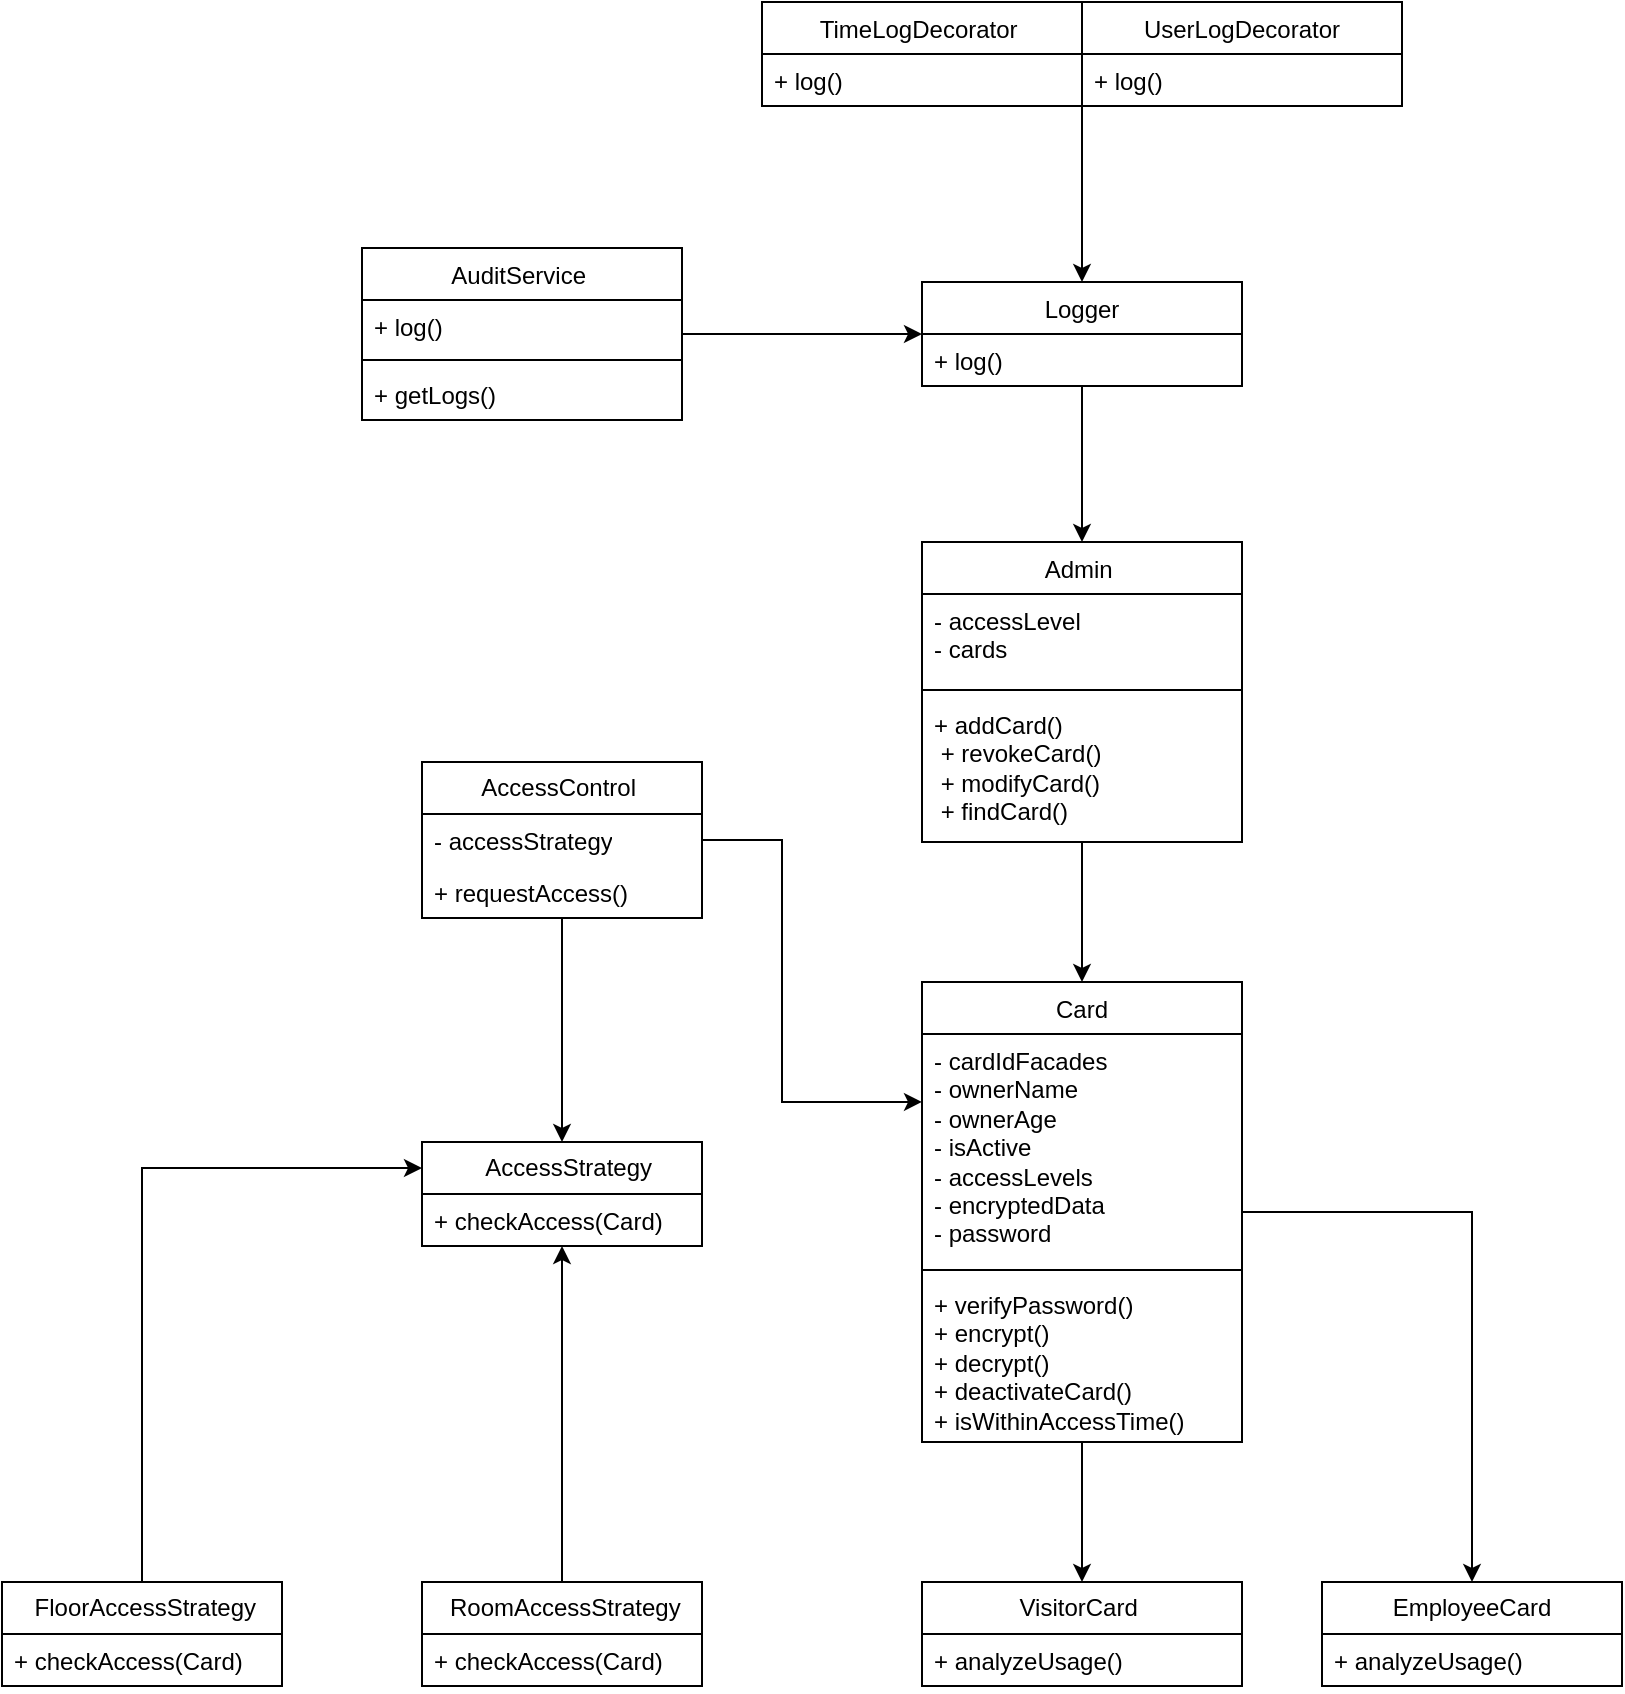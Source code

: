 <mxfile version="26.0.16">
  <diagram name="หน้า-1" id="NL1uvQ_O5hLNR68H-VPU">
    <mxGraphModel dx="1631" dy="1855" grid="1" gridSize="10" guides="1" tooltips="1" connect="1" arrows="1" fold="1" page="0" pageScale="1" pageWidth="827" pageHeight="1169" math="0" shadow="0">
      <root>
        <mxCell id="0" />
        <mxCell id="1" parent="0" />
        <mxCell id="cgFjreJqCYq77ParncZa-16" style="edgeStyle=orthogonalEdgeStyle;rounded=0;orthogonalLoop=1;jettySize=auto;html=1;entryX=0;entryY=0.298;entryDx=0;entryDy=0;entryPerimeter=0;" edge="1" parent="1" source="kULbL9CWnV3NFy8iWvYn-4" target="cgFjreJqCYq77ParncZa-2">
          <mxGeometry relative="1" as="geometry">
            <mxPoint x="500" y="200" as="targetPoint" />
            <Array as="points">
              <mxPoint x="490" y="89" />
              <mxPoint x="490" y="220" />
            </Array>
          </mxGeometry>
        </mxCell>
        <mxCell id="cgFjreJqCYq77ParncZa-20" style="edgeStyle=orthogonalEdgeStyle;rounded=0;orthogonalLoop=1;jettySize=auto;html=1;" edge="1" parent="1" source="kULbL9CWnV3NFy8iWvYn-4" target="kULbL9CWnV3NFy8iWvYn-8">
          <mxGeometry relative="1" as="geometry" />
        </mxCell>
        <mxCell id="kULbL9CWnV3NFy8iWvYn-4" value="&lt;span style=&quot;text-align: left;&quot;&gt;AccessControl&amp;nbsp;&lt;/span&gt;" style="swimlane;fontStyle=0;childLayout=stackLayout;horizontal=1;startSize=26;fillColor=none;horizontalStack=0;resizeParent=1;resizeParentMax=0;resizeLast=0;collapsible=1;marginBottom=0;whiteSpace=wrap;html=1;" parent="1" vertex="1">
          <mxGeometry x="310" y="50" width="140" height="78" as="geometry" />
        </mxCell>
        <mxCell id="kULbL9CWnV3NFy8iWvYn-5" value="- accessStrategy" style="text;strokeColor=none;fillColor=none;align=left;verticalAlign=top;spacingLeft=4;spacingRight=4;overflow=hidden;rotatable=0;points=[[0,0.5],[1,0.5]];portConstraint=eastwest;whiteSpace=wrap;html=1;" parent="kULbL9CWnV3NFy8iWvYn-4" vertex="1">
          <mxGeometry y="26" width="140" height="26" as="geometry" />
        </mxCell>
        <mxCell id="kULbL9CWnV3NFy8iWvYn-6" value="+ requestAccess()&amp;nbsp;" style="text;strokeColor=none;fillColor=none;align=left;verticalAlign=top;spacingLeft=4;spacingRight=4;overflow=hidden;rotatable=0;points=[[0,0.5],[1,0.5]];portConstraint=eastwest;whiteSpace=wrap;html=1;" parent="kULbL9CWnV3NFy8iWvYn-4" vertex="1">
          <mxGeometry y="52" width="140" height="26" as="geometry" />
        </mxCell>
        <mxCell id="kULbL9CWnV3NFy8iWvYn-8" value="&lt;span style=&quot;text-align: left;&quot;&gt;&amp;nbsp;&amp;nbsp;AccessStrategy&lt;/span&gt;" style="swimlane;fontStyle=0;childLayout=stackLayout;horizontal=1;startSize=26;fillColor=none;horizontalStack=0;resizeParent=1;resizeParentMax=0;resizeLast=0;collapsible=1;marginBottom=0;whiteSpace=wrap;html=1;" parent="1" vertex="1">
          <mxGeometry x="310" y="240" width="140" height="52" as="geometry" />
        </mxCell>
        <mxCell id="kULbL9CWnV3NFy8iWvYn-10" value="+ checkAccess(Card)" style="text;strokeColor=none;fillColor=none;align=left;verticalAlign=top;spacingLeft=4;spacingRight=4;overflow=hidden;rotatable=0;points=[[0,0.5],[1,0.5]];portConstraint=eastwest;whiteSpace=wrap;html=1;" parent="kULbL9CWnV3NFy8iWvYn-8" vertex="1">
          <mxGeometry y="26" width="140" height="26" as="geometry" />
        </mxCell>
        <mxCell id="cgFjreJqCYq77ParncZa-17" style="edgeStyle=orthogonalEdgeStyle;rounded=0;orthogonalLoop=1;jettySize=auto;html=1;entryX=0;entryY=0.25;entryDx=0;entryDy=0;" edge="1" parent="1" source="kULbL9CWnV3NFy8iWvYn-14" target="kULbL9CWnV3NFy8iWvYn-8">
          <mxGeometry relative="1" as="geometry">
            <Array as="points">
              <mxPoint x="170" y="253" />
            </Array>
          </mxGeometry>
        </mxCell>
        <mxCell id="kULbL9CWnV3NFy8iWvYn-14" value="&lt;span style=&quot;text-align: left;&quot;&gt;&amp;nbsp;FloorAccessStrategy&lt;/span&gt;" style="swimlane;fontStyle=0;childLayout=stackLayout;horizontal=1;startSize=26;fillColor=none;horizontalStack=0;resizeParent=1;resizeParentMax=0;resizeLast=0;collapsible=1;marginBottom=0;whiteSpace=wrap;html=1;" parent="1" vertex="1">
          <mxGeometry x="100" y="460" width="140" height="52" as="geometry" />
        </mxCell>
        <mxCell id="kULbL9CWnV3NFy8iWvYn-16" value="+ checkAccess(Card)" style="text;strokeColor=none;fillColor=none;align=left;verticalAlign=top;spacingLeft=4;spacingRight=4;overflow=hidden;rotatable=0;points=[[0,0.5],[1,0.5]];portConstraint=eastwest;whiteSpace=wrap;html=1;" parent="kULbL9CWnV3NFy8iWvYn-14" vertex="1">
          <mxGeometry y="26" width="140" height="26" as="geometry" />
        </mxCell>
        <mxCell id="kULbL9CWnV3NFy8iWvYn-17" value="&lt;span style=&quot;text-align: left;&quot;&gt;EmployeeCard&lt;/span&gt;" style="swimlane;fontStyle=0;childLayout=stackLayout;horizontal=1;startSize=26;fillColor=none;horizontalStack=0;resizeParent=1;resizeParentMax=0;resizeLast=0;collapsible=1;marginBottom=0;whiteSpace=wrap;html=1;" parent="1" vertex="1">
          <mxGeometry x="760" y="460" width="150" height="52" as="geometry" />
        </mxCell>
        <mxCell id="kULbL9CWnV3NFy8iWvYn-18" value="+ analyzeUsage()" style="text;strokeColor=none;fillColor=none;align=left;verticalAlign=top;spacingLeft=4;spacingRight=4;overflow=hidden;rotatable=0;points=[[0,0.5],[1,0.5]];portConstraint=eastwest;whiteSpace=wrap;html=1;" parent="kULbL9CWnV3NFy8iWvYn-17" vertex="1">
          <mxGeometry y="26" width="150" height="26" as="geometry" />
        </mxCell>
        <mxCell id="kULbL9CWnV3NFy8iWvYn-19" value="&lt;div style=&quot;text-align: left;&quot;&gt;&lt;span style=&quot;background-color: transparent;&quot;&gt;VisitorCard&amp;nbsp;&lt;/span&gt;&lt;/div&gt;" style="swimlane;fontStyle=0;childLayout=stackLayout;horizontal=1;startSize=26;fillColor=none;horizontalStack=0;resizeParent=1;resizeParentMax=0;resizeLast=0;collapsible=1;marginBottom=0;whiteSpace=wrap;html=1;" parent="1" vertex="1">
          <mxGeometry x="560" y="460" width="160" height="52" as="geometry" />
        </mxCell>
        <mxCell id="kULbL9CWnV3NFy8iWvYn-20" value="+ analyzeUsage()" style="text;strokeColor=none;fillColor=none;align=left;verticalAlign=top;spacingLeft=4;spacingRight=4;overflow=hidden;rotatable=0;points=[[0,0.5],[1,0.5]];portConstraint=eastwest;whiteSpace=wrap;html=1;" parent="kULbL9CWnV3NFy8iWvYn-19" vertex="1">
          <mxGeometry y="26" width="160" height="26" as="geometry" />
        </mxCell>
        <mxCell id="cgFjreJqCYq77ParncZa-5" style="edgeStyle=orthogonalEdgeStyle;rounded=0;orthogonalLoop=1;jettySize=auto;html=1;" edge="1" parent="1" source="kULbL9CWnV3NFy8iWvYn-24" target="cgFjreJqCYq77ParncZa-1">
          <mxGeometry relative="1" as="geometry" />
        </mxCell>
        <mxCell id="kULbL9CWnV3NFy8iWvYn-24" value="&lt;span style=&quot;font-weight: 400; text-align: left;&quot;&gt;Admin&amp;nbsp;&lt;/span&gt;" style="swimlane;fontStyle=1;align=center;verticalAlign=top;childLayout=stackLayout;horizontal=1;startSize=26;horizontalStack=0;resizeParent=1;resizeParentMax=0;resizeLast=0;collapsible=1;marginBottom=0;whiteSpace=wrap;html=1;" parent="1" vertex="1">
          <mxGeometry x="560" y="-60" width="160" height="150" as="geometry" />
        </mxCell>
        <mxCell id="kULbL9CWnV3NFy8iWvYn-25" value="&lt;div&gt;- accessLevel&lt;/div&gt;&lt;div&gt;- cards&amp;nbsp; &amp;nbsp;&amp;nbsp;&lt;/div&gt;" style="text;strokeColor=none;fillColor=none;align=left;verticalAlign=top;spacingLeft=4;spacingRight=4;overflow=hidden;rotatable=0;points=[[0,0.5],[1,0.5]];portConstraint=eastwest;whiteSpace=wrap;html=1;" parent="kULbL9CWnV3NFy8iWvYn-24" vertex="1">
          <mxGeometry y="26" width="160" height="44" as="geometry" />
        </mxCell>
        <mxCell id="kULbL9CWnV3NFy8iWvYn-26" value="" style="line;strokeWidth=1;fillColor=none;align=left;verticalAlign=middle;spacingTop=-1;spacingLeft=3;spacingRight=3;rotatable=0;labelPosition=right;points=[];portConstraint=eastwest;strokeColor=inherit;" parent="kULbL9CWnV3NFy8iWvYn-24" vertex="1">
          <mxGeometry y="70" width="160" height="8" as="geometry" />
        </mxCell>
        <mxCell id="kULbL9CWnV3NFy8iWvYn-27" value="&lt;div&gt;+ addCard()&amp;nbsp; &amp;nbsp; &amp;nbsp; &amp;nbsp; &amp;nbsp; &amp;nbsp;&lt;/div&gt;&lt;div&gt;&amp;nbsp;+ revokeCard()&amp;nbsp; &amp;nbsp; &amp;nbsp; &amp;nbsp;&amp;nbsp;&lt;/div&gt;&lt;div&gt;&amp;nbsp;+ modifyCard()&amp;nbsp; &amp;nbsp; &amp;nbsp; &amp;nbsp;&amp;nbsp;&lt;/div&gt;&lt;div&gt;&amp;nbsp;+ findCard()&lt;/div&gt;" style="text;strokeColor=none;fillColor=none;align=left;verticalAlign=top;spacingLeft=4;spacingRight=4;overflow=hidden;rotatable=0;points=[[0,0.5],[1,0.5]];portConstraint=eastwest;whiteSpace=wrap;html=1;" parent="kULbL9CWnV3NFy8iWvYn-24" vertex="1">
          <mxGeometry y="78" width="160" height="72" as="geometry" />
        </mxCell>
        <mxCell id="cgFjreJqCYq77ParncZa-9" style="edgeStyle=orthogonalEdgeStyle;rounded=0;orthogonalLoop=1;jettySize=auto;html=1;entryX=0.5;entryY=0;entryDx=0;entryDy=0;" edge="1" parent="1" source="kULbL9CWnV3NFy8iWvYn-28" target="kULbL9CWnV3NFy8iWvYn-24">
          <mxGeometry relative="1" as="geometry" />
        </mxCell>
        <mxCell id="kULbL9CWnV3NFy8iWvYn-28" value="Logger" style="swimlane;fontStyle=0;align=center;verticalAlign=top;childLayout=stackLayout;horizontal=1;startSize=26;horizontalStack=0;resizeParent=1;resizeParentMax=0;resizeLast=0;collapsible=1;marginBottom=0;whiteSpace=wrap;html=1;" parent="1" vertex="1">
          <mxGeometry x="560" y="-190" width="160" height="52" as="geometry" />
        </mxCell>
        <mxCell id="kULbL9CWnV3NFy8iWvYn-29" value="+ log()" style="text;strokeColor=none;fillColor=none;align=left;verticalAlign=top;spacingLeft=4;spacingRight=4;overflow=hidden;rotatable=0;points=[[0,0.5],[1,0.5]];portConstraint=eastwest;whiteSpace=wrap;html=1;" parent="kULbL9CWnV3NFy8iWvYn-28" vertex="1">
          <mxGeometry y="26" width="160" height="26" as="geometry" />
        </mxCell>
        <mxCell id="kULbL9CWnV3NFy8iWvYn-32" value="TimeLogDecorator&amp;nbsp;" style="swimlane;fontStyle=0;align=center;verticalAlign=top;childLayout=stackLayout;horizontal=1;startSize=26;horizontalStack=0;resizeParent=1;resizeParentMax=0;resizeLast=0;collapsible=1;marginBottom=0;whiteSpace=wrap;html=1;" parent="1" vertex="1">
          <mxGeometry x="480" y="-330" width="160" height="52" as="geometry" />
        </mxCell>
        <mxCell id="kULbL9CWnV3NFy8iWvYn-33" value="+ log()" style="text;strokeColor=none;fillColor=none;align=left;verticalAlign=top;spacingLeft=4;spacingRight=4;overflow=hidden;rotatable=0;points=[[0,0.5],[1,0.5]];portConstraint=eastwest;whiteSpace=wrap;html=1;" parent="kULbL9CWnV3NFy8iWvYn-32" vertex="1">
          <mxGeometry y="26" width="160" height="26" as="geometry" />
        </mxCell>
        <mxCell id="cgFjreJqCYq77ParncZa-21" style="edgeStyle=orthogonalEdgeStyle;rounded=0;orthogonalLoop=1;jettySize=auto;html=1;" edge="1" parent="1" source="kULbL9CWnV3NFy8iWvYn-38" target="kULbL9CWnV3NFy8iWvYn-28">
          <mxGeometry relative="1" as="geometry" />
        </mxCell>
        <mxCell id="kULbL9CWnV3NFy8iWvYn-38" value="&lt;span style=&quot;font-weight: 400;&quot;&gt;AuditService&amp;nbsp;&lt;/span&gt;" style="swimlane;fontStyle=1;align=center;verticalAlign=top;childLayout=stackLayout;horizontal=1;startSize=26;horizontalStack=0;resizeParent=1;resizeParentMax=0;resizeLast=0;collapsible=1;marginBottom=0;whiteSpace=wrap;html=1;" parent="1" vertex="1">
          <mxGeometry x="280" y="-207" width="160" height="86" as="geometry" />
        </mxCell>
        <mxCell id="kULbL9CWnV3NFy8iWvYn-39" value="+ log()" style="text;strokeColor=none;fillColor=none;align=left;verticalAlign=top;spacingLeft=4;spacingRight=4;overflow=hidden;rotatable=0;points=[[0,0.5],[1,0.5]];portConstraint=eastwest;whiteSpace=wrap;html=1;" parent="kULbL9CWnV3NFy8iWvYn-38" vertex="1">
          <mxGeometry y="26" width="160" height="26" as="geometry" />
        </mxCell>
        <mxCell id="kULbL9CWnV3NFy8iWvYn-40" value="" style="line;strokeWidth=1;fillColor=none;align=left;verticalAlign=middle;spacingTop=-1;spacingLeft=3;spacingRight=3;rotatable=0;labelPosition=right;points=[];portConstraint=eastwest;strokeColor=inherit;" parent="kULbL9CWnV3NFy8iWvYn-38" vertex="1">
          <mxGeometry y="52" width="160" height="8" as="geometry" />
        </mxCell>
        <mxCell id="kULbL9CWnV3NFy8iWvYn-41" value="+ getLogs()" style="text;strokeColor=none;fillColor=none;align=left;verticalAlign=top;spacingLeft=4;spacingRight=4;overflow=hidden;rotatable=0;points=[[0,0.5],[1,0.5]];portConstraint=eastwest;whiteSpace=wrap;html=1;" parent="kULbL9CWnV3NFy8iWvYn-38" vertex="1">
          <mxGeometry y="60" width="160" height="26" as="geometry" />
        </mxCell>
        <mxCell id="cgFjreJqCYq77ParncZa-10" style="edgeStyle=orthogonalEdgeStyle;rounded=0;orthogonalLoop=1;jettySize=auto;html=1;entryX=0.5;entryY=0;entryDx=0;entryDy=0;" edge="1" parent="1" source="kULbL9CWnV3NFy8iWvYn-42" target="kULbL9CWnV3NFy8iWvYn-28">
          <mxGeometry relative="1" as="geometry">
            <Array as="points">
              <mxPoint x="640" y="-260" />
              <mxPoint x="640" y="-260" />
            </Array>
          </mxGeometry>
        </mxCell>
        <mxCell id="kULbL9CWnV3NFy8iWvYn-42" value="UserLogDecorator" style="swimlane;fontStyle=0;align=center;verticalAlign=top;childLayout=stackLayout;horizontal=1;startSize=26;horizontalStack=0;resizeParent=1;resizeParentMax=0;resizeLast=0;collapsible=1;marginBottom=0;whiteSpace=wrap;html=1;" parent="1" vertex="1">
          <mxGeometry x="640" y="-330" width="160" height="52" as="geometry" />
        </mxCell>
        <mxCell id="kULbL9CWnV3NFy8iWvYn-43" value="+ log()" style="text;strokeColor=none;fillColor=none;align=left;verticalAlign=top;spacingLeft=4;spacingRight=4;overflow=hidden;rotatable=0;points=[[0,0.5],[1,0.5]];portConstraint=eastwest;whiteSpace=wrap;html=1;" parent="kULbL9CWnV3NFy8iWvYn-42" vertex="1">
          <mxGeometry y="26" width="160" height="26" as="geometry" />
        </mxCell>
        <mxCell id="cgFjreJqCYq77ParncZa-6" style="edgeStyle=orthogonalEdgeStyle;rounded=0;orthogonalLoop=1;jettySize=auto;html=1;entryX=0.5;entryY=0;entryDx=0;entryDy=0;" edge="1" parent="1" source="cgFjreJqCYq77ParncZa-1" target="kULbL9CWnV3NFy8iWvYn-19">
          <mxGeometry relative="1" as="geometry" />
        </mxCell>
        <mxCell id="cgFjreJqCYq77ParncZa-8" style="edgeStyle=orthogonalEdgeStyle;rounded=0;orthogonalLoop=1;jettySize=auto;html=1;entryX=0.5;entryY=0;entryDx=0;entryDy=0;" edge="1" parent="1" source="cgFjreJqCYq77ParncZa-1" target="kULbL9CWnV3NFy8iWvYn-17">
          <mxGeometry relative="1" as="geometry" />
        </mxCell>
        <mxCell id="cgFjreJqCYq77ParncZa-1" value="&lt;span style=&quot;font-weight: 400; text-align: left;&quot;&gt;&amp;nbsp; Card&amp;nbsp;&amp;nbsp;&lt;/span&gt;" style="swimlane;fontStyle=1;align=center;verticalAlign=top;childLayout=stackLayout;horizontal=1;startSize=26;horizontalStack=0;resizeParent=1;resizeParentMax=0;resizeLast=0;collapsible=1;marginBottom=0;whiteSpace=wrap;html=1;" vertex="1" parent="1">
          <mxGeometry x="560" y="160" width="160" height="230" as="geometry" />
        </mxCell>
        <mxCell id="cgFjreJqCYq77ParncZa-2" value="&lt;div&gt;- cardIdFacades&amp;nbsp; &amp;nbsp; &amp;nbsp; &amp;nbsp; &amp;nbsp; &amp;nbsp;&lt;span style=&quot;background-color: transparent; color: light-dark(rgb(0, 0, 0), rgb(255, 255, 255));&quot;&gt;&amp;nbsp;&lt;/span&gt;&lt;/div&gt;&lt;div&gt;&lt;span style=&quot;background-color: transparent; color: light-dark(rgb(0, 0, 0), rgb(255, 255, 255));&quot;&gt;- ownerName&amp;nbsp; &amp;nbsp; &amp;nbsp; &amp;nbsp; &amp;nbsp; &amp;nbsp; &amp;nbsp; &amp;nbsp;&lt;/span&gt;&lt;/div&gt;&lt;div&gt;- ownerAge&amp;nbsp; &amp;nbsp;&amp;nbsp;&lt;/div&gt;&lt;div&gt;- isActive&amp;nbsp;&amp;nbsp;&lt;/div&gt;&lt;div&gt;- accessLevels&amp;nbsp; &amp;nbsp;&amp;nbsp;&lt;/div&gt;&lt;div&gt;- encryptedData&amp;nbsp; &amp;nbsp; &amp;nbsp;&lt;/div&gt;&lt;div&gt;- password&amp;nbsp;&lt;/div&gt;" style="text;strokeColor=none;fillColor=none;align=left;verticalAlign=top;spacingLeft=4;spacingRight=4;overflow=hidden;rotatable=0;points=[[0,0.5],[1,0.5]];portConstraint=eastwest;whiteSpace=wrap;html=1;" vertex="1" parent="cgFjreJqCYq77ParncZa-1">
          <mxGeometry y="26" width="160" height="114" as="geometry" />
        </mxCell>
        <mxCell id="cgFjreJqCYq77ParncZa-3" value="" style="line;strokeWidth=1;fillColor=none;align=left;verticalAlign=middle;spacingTop=-1;spacingLeft=3;spacingRight=3;rotatable=0;labelPosition=right;points=[];portConstraint=eastwest;strokeColor=inherit;" vertex="1" parent="cgFjreJqCYq77ParncZa-1">
          <mxGeometry y="140" width="160" height="8" as="geometry" />
        </mxCell>
        <mxCell id="cgFjreJqCYq77ParncZa-4" value="&lt;div&gt;+ verifyPassword()&amp;nbsp; &amp;nbsp; &amp;nbsp;&lt;/div&gt;&lt;div&gt;+ encrypt()&amp;nbsp; &amp;nbsp;&amp;nbsp;&lt;/div&gt;&lt;div&gt;+ decrypt()&amp;nbsp; &amp;nbsp;&amp;nbsp;&lt;/div&gt;&lt;div&gt;+ deactivateCard()&amp;nbsp; &amp;nbsp; &amp;nbsp;&amp;nbsp;&lt;/div&gt;&lt;div&gt;+ isWithinAccessTime()&lt;/div&gt;" style="text;strokeColor=none;fillColor=none;align=left;verticalAlign=top;spacingLeft=4;spacingRight=4;overflow=hidden;rotatable=0;points=[[0,0.5],[1,0.5]];portConstraint=eastwest;whiteSpace=wrap;html=1;" vertex="1" parent="cgFjreJqCYq77ParncZa-1">
          <mxGeometry y="148" width="160" height="82" as="geometry" />
        </mxCell>
        <mxCell id="cgFjreJqCYq77ParncZa-19" style="edgeStyle=orthogonalEdgeStyle;rounded=0;orthogonalLoop=1;jettySize=auto;html=1;" edge="1" parent="1" source="cgFjreJqCYq77ParncZa-11" target="kULbL9CWnV3NFy8iWvYn-8">
          <mxGeometry relative="1" as="geometry" />
        </mxCell>
        <mxCell id="cgFjreJqCYq77ParncZa-11" value="&lt;span style=&quot;text-align: left;&quot;&gt;&amp;nbsp;RoomAccessStrategy&lt;/span&gt;" style="swimlane;fontStyle=0;childLayout=stackLayout;horizontal=1;startSize=26;fillColor=none;horizontalStack=0;resizeParent=1;resizeParentMax=0;resizeLast=0;collapsible=1;marginBottom=0;whiteSpace=wrap;html=1;" vertex="1" parent="1">
          <mxGeometry x="310" y="460" width="140" height="52" as="geometry" />
        </mxCell>
        <mxCell id="cgFjreJqCYq77ParncZa-12" value="+ checkAccess(Card)" style="text;strokeColor=none;fillColor=none;align=left;verticalAlign=top;spacingLeft=4;spacingRight=4;overflow=hidden;rotatable=0;points=[[0,0.5],[1,0.5]];portConstraint=eastwest;whiteSpace=wrap;html=1;" vertex="1" parent="cgFjreJqCYq77ParncZa-11">
          <mxGeometry y="26" width="140" height="26" as="geometry" />
        </mxCell>
      </root>
    </mxGraphModel>
  </diagram>
</mxfile>

